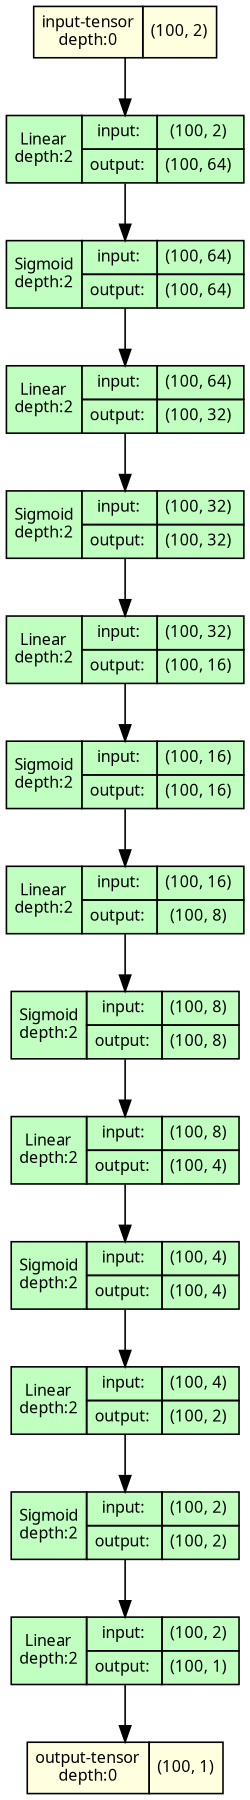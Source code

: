 strict digraph model_f7 {
	graph [ordering=in rankdir=figures size="12.0,12.0"]
	node [align=left fontname="Linux libertine" fontsize=10 height=0.2 margin=0 ranksep=0.1 shape=plaintext style=filled]
	edge [fontsize=10]
	0 [label=<
                    <TABLE BORDER="0" CELLBORDER="1"
                    CELLSPACING="0" CELLPADDING="4">
                        <TR><TD>input-tensor<BR/>depth:0</TD><TD>(100, 2)</TD></TR>
                    </TABLE>> fillcolor=lightyellow]
	1 [label=<
                    <TABLE BORDER="0" CELLBORDER="1"
                    CELLSPACING="0" CELLPADDING="4">
                    <TR>
                        <TD ROWSPAN="2">Linear<BR/>depth:2</TD>
                        <TD COLSPAN="2">input:</TD>
                        <TD COLSPAN="2">(100, 2) </TD>
                    </TR>
                    <TR>
                        <TD COLSPAN="2">output: </TD>
                        <TD COLSPAN="2">(100, 64) </TD>
                    </TR>
                    </TABLE>> fillcolor=darkseagreen1]
	2 [label=<
                    <TABLE BORDER="0" CELLBORDER="1"
                    CELLSPACING="0" CELLPADDING="4">
                    <TR>
                        <TD ROWSPAN="2">Sigmoid<BR/>depth:2</TD>
                        <TD COLSPAN="2">input:</TD>
                        <TD COLSPAN="2">(100, 64) </TD>
                    </TR>
                    <TR>
                        <TD COLSPAN="2">output: </TD>
                        <TD COLSPAN="2">(100, 64) </TD>
                    </TR>
                    </TABLE>> fillcolor=darkseagreen1]
	3 [label=<
                    <TABLE BORDER="0" CELLBORDER="1"
                    CELLSPACING="0" CELLPADDING="4">
                    <TR>
                        <TD ROWSPAN="2">Linear<BR/>depth:2</TD>
                        <TD COLSPAN="2">input:</TD>
                        <TD COLSPAN="2">(100, 64) </TD>
                    </TR>
                    <TR>
                        <TD COLSPAN="2">output: </TD>
                        <TD COLSPAN="2">(100, 32) </TD>
                    </TR>
                    </TABLE>> fillcolor=darkseagreen1]
	4 [label=<
                    <TABLE BORDER="0" CELLBORDER="1"
                    CELLSPACING="0" CELLPADDING="4">
                    <TR>
                        <TD ROWSPAN="2">Sigmoid<BR/>depth:2</TD>
                        <TD COLSPAN="2">input:</TD>
                        <TD COLSPAN="2">(100, 32) </TD>
                    </TR>
                    <TR>
                        <TD COLSPAN="2">output: </TD>
                        <TD COLSPAN="2">(100, 32) </TD>
                    </TR>
                    </TABLE>> fillcolor=darkseagreen1]
	5 [label=<
                    <TABLE BORDER="0" CELLBORDER="1"
                    CELLSPACING="0" CELLPADDING="4">
                    <TR>
                        <TD ROWSPAN="2">Linear<BR/>depth:2</TD>
                        <TD COLSPAN="2">input:</TD>
                        <TD COLSPAN="2">(100, 32) </TD>
                    </TR>
                    <TR>
                        <TD COLSPAN="2">output: </TD>
                        <TD COLSPAN="2">(100, 16) </TD>
                    </TR>
                    </TABLE>> fillcolor=darkseagreen1]
	6 [label=<
                    <TABLE BORDER="0" CELLBORDER="1"
                    CELLSPACING="0" CELLPADDING="4">
                    <TR>
                        <TD ROWSPAN="2">Sigmoid<BR/>depth:2</TD>
                        <TD COLSPAN="2">input:</TD>
                        <TD COLSPAN="2">(100, 16) </TD>
                    </TR>
                    <TR>
                        <TD COLSPAN="2">output: </TD>
                        <TD COLSPAN="2">(100, 16) </TD>
                    </TR>
                    </TABLE>> fillcolor=darkseagreen1]
	7 [label=<
                    <TABLE BORDER="0" CELLBORDER="1"
                    CELLSPACING="0" CELLPADDING="4">
                    <TR>
                        <TD ROWSPAN="2">Linear<BR/>depth:2</TD>
                        <TD COLSPAN="2">input:</TD>
                        <TD COLSPAN="2">(100, 16) </TD>
                    </TR>
                    <TR>
                        <TD COLSPAN="2">output: </TD>
                        <TD COLSPAN="2">(100, 8) </TD>
                    </TR>
                    </TABLE>> fillcolor=darkseagreen1]
	8 [label=<
                    <TABLE BORDER="0" CELLBORDER="1"
                    CELLSPACING="0" CELLPADDING="4">
                    <TR>
                        <TD ROWSPAN="2">Sigmoid<BR/>depth:2</TD>
                        <TD COLSPAN="2">input:</TD>
                        <TD COLSPAN="2">(100, 8) </TD>
                    </TR>
                    <TR>
                        <TD COLSPAN="2">output: </TD>
                        <TD COLSPAN="2">(100, 8) </TD>
                    </TR>
                    </TABLE>> fillcolor=darkseagreen1]
	9 [label=<
                    <TABLE BORDER="0" CELLBORDER="1"
                    CELLSPACING="0" CELLPADDING="4">
                    <TR>
                        <TD ROWSPAN="2">Linear<BR/>depth:2</TD>
                        <TD COLSPAN="2">input:</TD>
                        <TD COLSPAN="2">(100, 8) </TD>
                    </TR>
                    <TR>
                        <TD COLSPAN="2">output: </TD>
                        <TD COLSPAN="2">(100, 4) </TD>
                    </TR>
                    </TABLE>> fillcolor=darkseagreen1]
	10 [label=<
                    <TABLE BORDER="0" CELLBORDER="1"
                    CELLSPACING="0" CELLPADDING="4">
                    <TR>
                        <TD ROWSPAN="2">Sigmoid<BR/>depth:2</TD>
                        <TD COLSPAN="2">input:</TD>
                        <TD COLSPAN="2">(100, 4) </TD>
                    </TR>
                    <TR>
                        <TD COLSPAN="2">output: </TD>
                        <TD COLSPAN="2">(100, 4) </TD>
                    </TR>
                    </TABLE>> fillcolor=darkseagreen1]
	11 [label=<
                    <TABLE BORDER="0" CELLBORDER="1"
                    CELLSPACING="0" CELLPADDING="4">
                    <TR>
                        <TD ROWSPAN="2">Linear<BR/>depth:2</TD>
                        <TD COLSPAN="2">input:</TD>
                        <TD COLSPAN="2">(100, 4) </TD>
                    </TR>
                    <TR>
                        <TD COLSPAN="2">output: </TD>
                        <TD COLSPAN="2">(100, 2) </TD>
                    </TR>
                    </TABLE>> fillcolor=darkseagreen1]
	12 [label=<
                    <TABLE BORDER="0" CELLBORDER="1"
                    CELLSPACING="0" CELLPADDING="4">
                    <TR>
                        <TD ROWSPAN="2">Sigmoid<BR/>depth:2</TD>
                        <TD COLSPAN="2">input:</TD>
                        <TD COLSPAN="2">(100, 2) </TD>
                    </TR>
                    <TR>
                        <TD COLSPAN="2">output: </TD>
                        <TD COLSPAN="2">(100, 2) </TD>
                    </TR>
                    </TABLE>> fillcolor=darkseagreen1]
	13 [label=<
                    <TABLE BORDER="0" CELLBORDER="1"
                    CELLSPACING="0" CELLPADDING="4">
                    <TR>
                        <TD ROWSPAN="2">Linear<BR/>depth:2</TD>
                        <TD COLSPAN="2">input:</TD>
                        <TD COLSPAN="2">(100, 2) </TD>
                    </TR>
                    <TR>
                        <TD COLSPAN="2">output: </TD>
                        <TD COLSPAN="2">(100, 1) </TD>
                    </TR>
                    </TABLE>> fillcolor=darkseagreen1]
	14 [label=<
                    <TABLE BORDER="0" CELLBORDER="1"
                    CELLSPACING="0" CELLPADDING="4">
                        <TR><TD>output-tensor<BR/>depth:0</TD><TD>(100, 1)</TD></TR>
                    </TABLE>> fillcolor=lightyellow]
	0 -> 1
	1 -> 2
	2 -> 3
	3 -> 4
	4 -> 5
	5 -> 6
	6 -> 7
	7 -> 8
	8 -> 9
	9 -> 10
	10 -> 11
	11 -> 12
	12 -> 13
	13 -> 14
}
